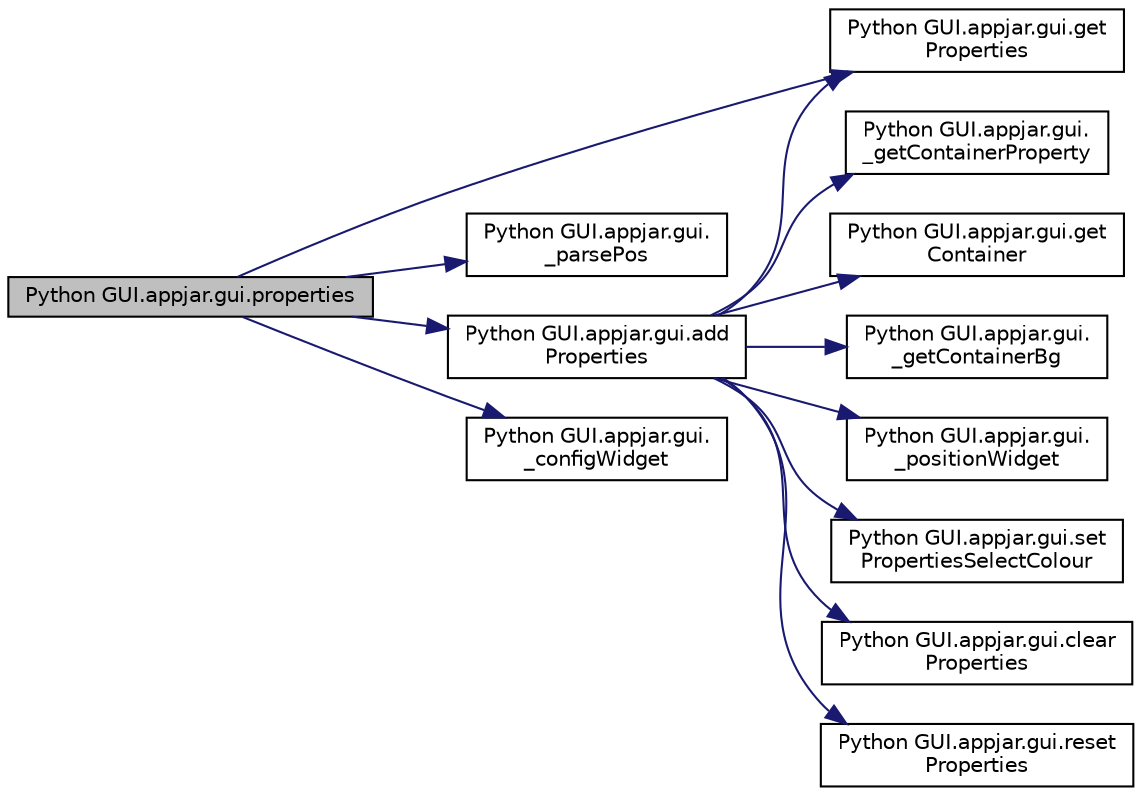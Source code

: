 digraph "Python GUI.appjar.gui.properties"
{
  edge [fontname="Helvetica",fontsize="10",labelfontname="Helvetica",labelfontsize="10"];
  node [fontname="Helvetica",fontsize="10",shape=record];
  rankdir="LR";
  Node1739 [label="Python GUI.appjar.gui.properties",height=0.2,width=0.4,color="black", fillcolor="grey75", style="filled", fontcolor="black"];
  Node1739 -> Node1740 [color="midnightblue",fontsize="10",style="solid",fontname="Helvetica"];
  Node1740 [label="Python GUI.appjar.gui.get\lProperties",height=0.2,width=0.4,color="black", fillcolor="white", style="filled",URL="$class_python_01_g_u_i_1_1appjar_1_1gui.html#a1e7a0a7d7080bd44593ca190032b831d"];
  Node1739 -> Node1741 [color="midnightblue",fontsize="10",style="solid",fontname="Helvetica"];
  Node1741 [label="Python GUI.appjar.gui.\l_parsePos",height=0.2,width=0.4,color="black", fillcolor="white", style="filled",URL="$class_python_01_g_u_i_1_1appjar_1_1gui.html#a1151185c82adc42b922797e38132c2ca",tooltip="FUNCTIONS for labels. "];
  Node1739 -> Node1742 [color="midnightblue",fontsize="10",style="solid",fontname="Helvetica"];
  Node1742 [label="Python GUI.appjar.gui.add\lProperties",height=0.2,width=0.4,color="black", fillcolor="white", style="filled",URL="$class_python_01_g_u_i_1_1appjar_1_1gui.html#a25547332eaf669ac5351b453accc1ae2"];
  Node1742 -> Node1743 [color="midnightblue",fontsize="10",style="solid",fontname="Helvetica"];
  Node1743 [label="Python GUI.appjar.gui.\l_getContainerProperty",height=0.2,width=0.4,color="black", fillcolor="white", style="filled",URL="$class_python_01_g_u_i_1_1appjar_1_1gui.html#aa0cf90816634eb9855a518e37d864ec1"];
  Node1742 -> Node1744 [color="midnightblue",fontsize="10",style="solid",fontname="Helvetica"];
  Node1744 [label="Python GUI.appjar.gui.get\lContainer",height=0.2,width=0.4,color="black", fillcolor="white", style="filled",URL="$class_python_01_g_u_i_1_1appjar_1_1gui.html#aa89c83e95e3952f6cc39fc23dffa15ce"];
  Node1742 -> Node1745 [color="midnightblue",fontsize="10",style="solid",fontname="Helvetica"];
  Node1745 [label="Python GUI.appjar.gui.\l_getContainerBg",height=0.2,width=0.4,color="black", fillcolor="white", style="filled",URL="$class_python_01_g_u_i_1_1appjar_1_1gui.html#a7ca2e28f0ccf3c5e00ca64676c496afd"];
  Node1742 -> Node1746 [color="midnightblue",fontsize="10",style="solid",fontname="Helvetica"];
  Node1746 [label="Python GUI.appjar.gui.\l_positionWidget",height=0.2,width=0.4,color="black", fillcolor="white", style="filled",URL="$class_python_01_g_u_i_1_1appjar_1_1gui.html#a994cf4bbd47f434233271d3d8b0eb4c6"];
  Node1742 -> Node1740 [color="midnightblue",fontsize="10",style="solid",fontname="Helvetica"];
  Node1742 -> Node1747 [color="midnightblue",fontsize="10",style="solid",fontname="Helvetica"];
  Node1747 [label="Python GUI.appjar.gui.set\lPropertiesSelectColour",height=0.2,width=0.4,color="black", fillcolor="white", style="filled",URL="$class_python_01_g_u_i_1_1appjar_1_1gui.html#a6fa2522aa4e22703e49117de6ae144fc"];
  Node1742 -> Node1748 [color="midnightblue",fontsize="10",style="solid",fontname="Helvetica"];
  Node1748 [label="Python GUI.appjar.gui.clear\lProperties",height=0.2,width=0.4,color="black", fillcolor="white", style="filled",URL="$class_python_01_g_u_i_1_1appjar_1_1gui.html#ae23f34a3dd359056ff8fdd898c3118b1"];
  Node1742 -> Node1749 [color="midnightblue",fontsize="10",style="solid",fontname="Helvetica"];
  Node1749 [label="Python GUI.appjar.gui.reset\lProperties",height=0.2,width=0.4,color="black", fillcolor="white", style="filled",URL="$class_python_01_g_u_i_1_1appjar_1_1gui.html#a9bebed6fd7dad780cc05388672bc023e"];
  Node1739 -> Node1750 [color="midnightblue",fontsize="10",style="solid",fontname="Helvetica"];
  Node1750 [label="Python GUI.appjar.gui.\l_configWidget",height=0.2,width=0.4,color="black", fillcolor="white", style="filled",URL="$class_python_01_g_u_i_1_1appjar_1_1gui.html#a66b018474a855b26826b0580a7c40a9e"];
}
